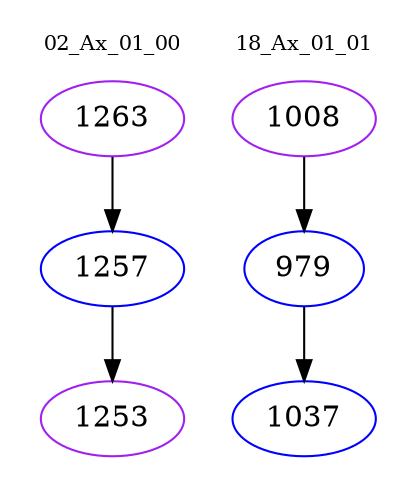 digraph{
subgraph cluster_0 {
color = white
label = "02_Ax_01_00";
fontsize=10;
T0_1263 [label="1263", color="purple"]
T0_1263 -> T0_1257 [color="black"]
T0_1257 [label="1257", color="blue"]
T0_1257 -> T0_1253 [color="black"]
T0_1253 [label="1253", color="purple"]
}
subgraph cluster_1 {
color = white
label = "18_Ax_01_01";
fontsize=10;
T1_1008 [label="1008", color="purple"]
T1_1008 -> T1_979 [color="black"]
T1_979 [label="979", color="blue"]
T1_979 -> T1_1037 [color="black"]
T1_1037 [label="1037", color="blue"]
}
}
